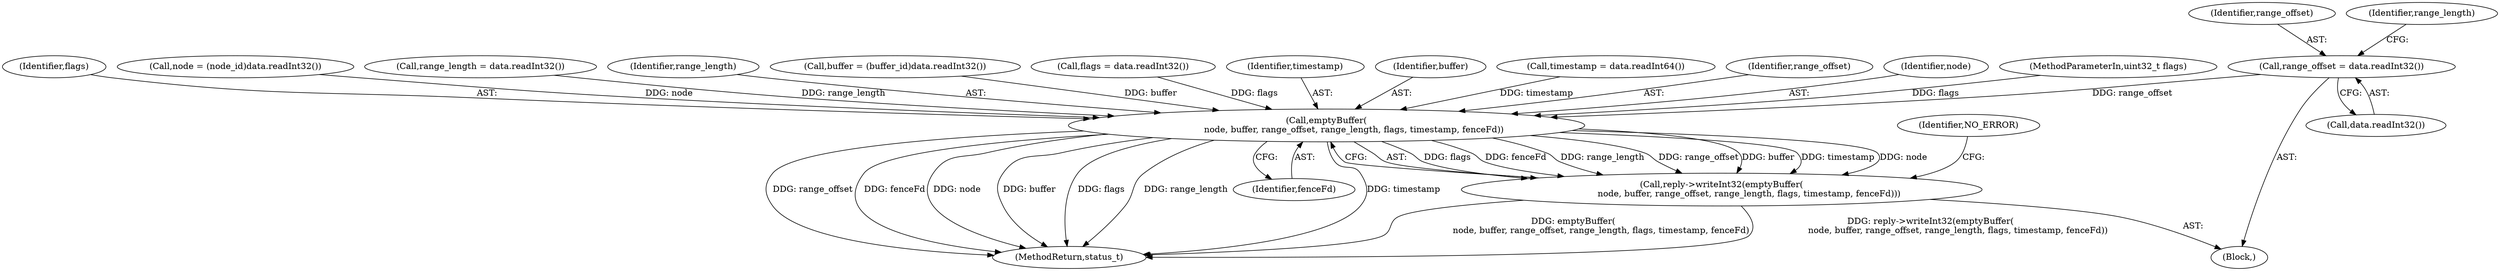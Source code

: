 digraph "0_Android_db829699d3293f254a7387894303451a91278986@API" {
"1001289" [label="(Call,range_offset = data.readInt32())"];
"1001311" [label="(Call,emptyBuffer(\n                    node, buffer, range_offset, range_length, flags, timestamp, fenceFd))"];
"1001310" [label="(Call,reply->writeInt32(emptyBuffer(\n                    node, buffer, range_offset, range_length, flags, timestamp, fenceFd)))"];
"1001364" [label="(MethodReturn,status_t)"];
"1001317" [label="(Identifier,timestamp)"];
"1001291" [label="(Call,data.readInt32())"];
"1001313" [label="(Identifier,buffer)"];
"1001301" [label="(Call,timestamp = data.readInt64())"];
"1001320" [label="(Identifier,NO_ERROR)"];
"1001290" [label="(Identifier,range_offset)"];
"1001318" [label="(Identifier,fenceFd)"];
"1001271" [label="(Block,)"];
"1001311" [label="(Call,emptyBuffer(\n                    node, buffer, range_offset, range_length, flags, timestamp, fenceFd))"];
"1001289" [label="(Call,range_offset = data.readInt32())"];
"1001294" [label="(Identifier,range_length)"];
"1001314" [label="(Identifier,range_offset)"];
"1001312" [label="(Identifier,node)"];
"1000107" [label="(MethodParameterIn,uint32_t flags)"];
"1001316" [label="(Identifier,flags)"];
"1001277" [label="(Call,node = (node_id)data.readInt32())"];
"1001293" [label="(Call,range_length = data.readInt32())"];
"1001315" [label="(Identifier,range_length)"];
"1001310" [label="(Call,reply->writeInt32(emptyBuffer(\n                    node, buffer, range_offset, range_length, flags, timestamp, fenceFd)))"];
"1001283" [label="(Call,buffer = (buffer_id)data.readInt32())"];
"1001297" [label="(Call,flags = data.readInt32())"];
"1001289" -> "1001271"  [label="AST: "];
"1001289" -> "1001291"  [label="CFG: "];
"1001290" -> "1001289"  [label="AST: "];
"1001291" -> "1001289"  [label="AST: "];
"1001294" -> "1001289"  [label="CFG: "];
"1001289" -> "1001311"  [label="DDG: range_offset"];
"1001311" -> "1001310"  [label="AST: "];
"1001311" -> "1001318"  [label="CFG: "];
"1001312" -> "1001311"  [label="AST: "];
"1001313" -> "1001311"  [label="AST: "];
"1001314" -> "1001311"  [label="AST: "];
"1001315" -> "1001311"  [label="AST: "];
"1001316" -> "1001311"  [label="AST: "];
"1001317" -> "1001311"  [label="AST: "];
"1001318" -> "1001311"  [label="AST: "];
"1001310" -> "1001311"  [label="CFG: "];
"1001311" -> "1001364"  [label="DDG: node"];
"1001311" -> "1001364"  [label="DDG: buffer"];
"1001311" -> "1001364"  [label="DDG: fenceFd"];
"1001311" -> "1001364"  [label="DDG: flags"];
"1001311" -> "1001364"  [label="DDG: range_length"];
"1001311" -> "1001364"  [label="DDG: timestamp"];
"1001311" -> "1001364"  [label="DDG: range_offset"];
"1001311" -> "1001310"  [label="DDG: flags"];
"1001311" -> "1001310"  [label="DDG: fenceFd"];
"1001311" -> "1001310"  [label="DDG: range_length"];
"1001311" -> "1001310"  [label="DDG: range_offset"];
"1001311" -> "1001310"  [label="DDG: buffer"];
"1001311" -> "1001310"  [label="DDG: timestamp"];
"1001311" -> "1001310"  [label="DDG: node"];
"1001277" -> "1001311"  [label="DDG: node"];
"1001283" -> "1001311"  [label="DDG: buffer"];
"1001293" -> "1001311"  [label="DDG: range_length"];
"1001297" -> "1001311"  [label="DDG: flags"];
"1000107" -> "1001311"  [label="DDG: flags"];
"1001301" -> "1001311"  [label="DDG: timestamp"];
"1001310" -> "1001271"  [label="AST: "];
"1001320" -> "1001310"  [label="CFG: "];
"1001310" -> "1001364"  [label="DDG: emptyBuffer(\n                    node, buffer, range_offset, range_length, flags, timestamp, fenceFd)"];
"1001310" -> "1001364"  [label="DDG: reply->writeInt32(emptyBuffer(\n                    node, buffer, range_offset, range_length, flags, timestamp, fenceFd))"];
}

